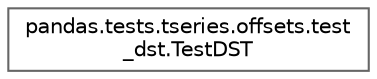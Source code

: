 digraph "Graphical Class Hierarchy"
{
 // LATEX_PDF_SIZE
  bgcolor="transparent";
  edge [fontname=Helvetica,fontsize=10,labelfontname=Helvetica,labelfontsize=10];
  node [fontname=Helvetica,fontsize=10,shape=box,height=0.2,width=0.4];
  rankdir="LR";
  Node0 [id="Node000000",label="pandas.tests.tseries.offsets.test\l_dst.TestDST",height=0.2,width=0.4,color="grey40", fillcolor="white", style="filled",URL="$d8/d72/classpandas_1_1tests_1_1tseries_1_1offsets_1_1test__dst_1_1TestDST.html",tooltip=" "];
}
